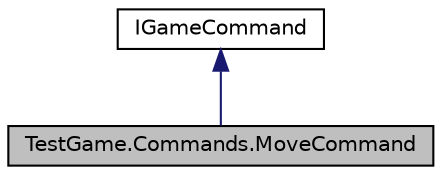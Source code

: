 digraph "TestGame.Commands.MoveCommand"
{
 // LATEX_PDF_SIZE
  edge [fontname="Helvetica",fontsize="10",labelfontname="Helvetica",labelfontsize="10"];
  node [fontname="Helvetica",fontsize="10",shape=record];
  Node1 [label="TestGame.Commands.MoveCommand",height=0.2,width=0.4,color="black", fillcolor="grey75", style="filled", fontcolor="black",tooltip=" "];
  Node2 -> Node1 [dir="back",color="midnightblue",fontsize="10",style="solid",fontname="Helvetica"];
  Node2 [label="IGameCommand",height=0.2,width=0.4,color="black", fillcolor="white", style="filled",URL="$d0/dd4/interface_test_game_1_1_commands_1_1_i_game_command.html",tooltip=" "];
}
